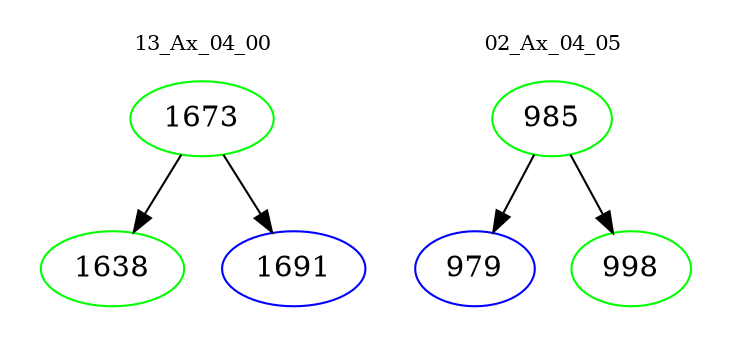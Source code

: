 digraph{
subgraph cluster_0 {
color = white
label = "13_Ax_04_00";
fontsize=10;
T0_1673 [label="1673", color="green"]
T0_1673 -> T0_1638 [color="black"]
T0_1638 [label="1638", color="green"]
T0_1673 -> T0_1691 [color="black"]
T0_1691 [label="1691", color="blue"]
}
subgraph cluster_1 {
color = white
label = "02_Ax_04_05";
fontsize=10;
T1_985 [label="985", color="green"]
T1_985 -> T1_979 [color="black"]
T1_979 [label="979", color="blue"]
T1_985 -> T1_998 [color="black"]
T1_998 [label="998", color="green"]
}
}
